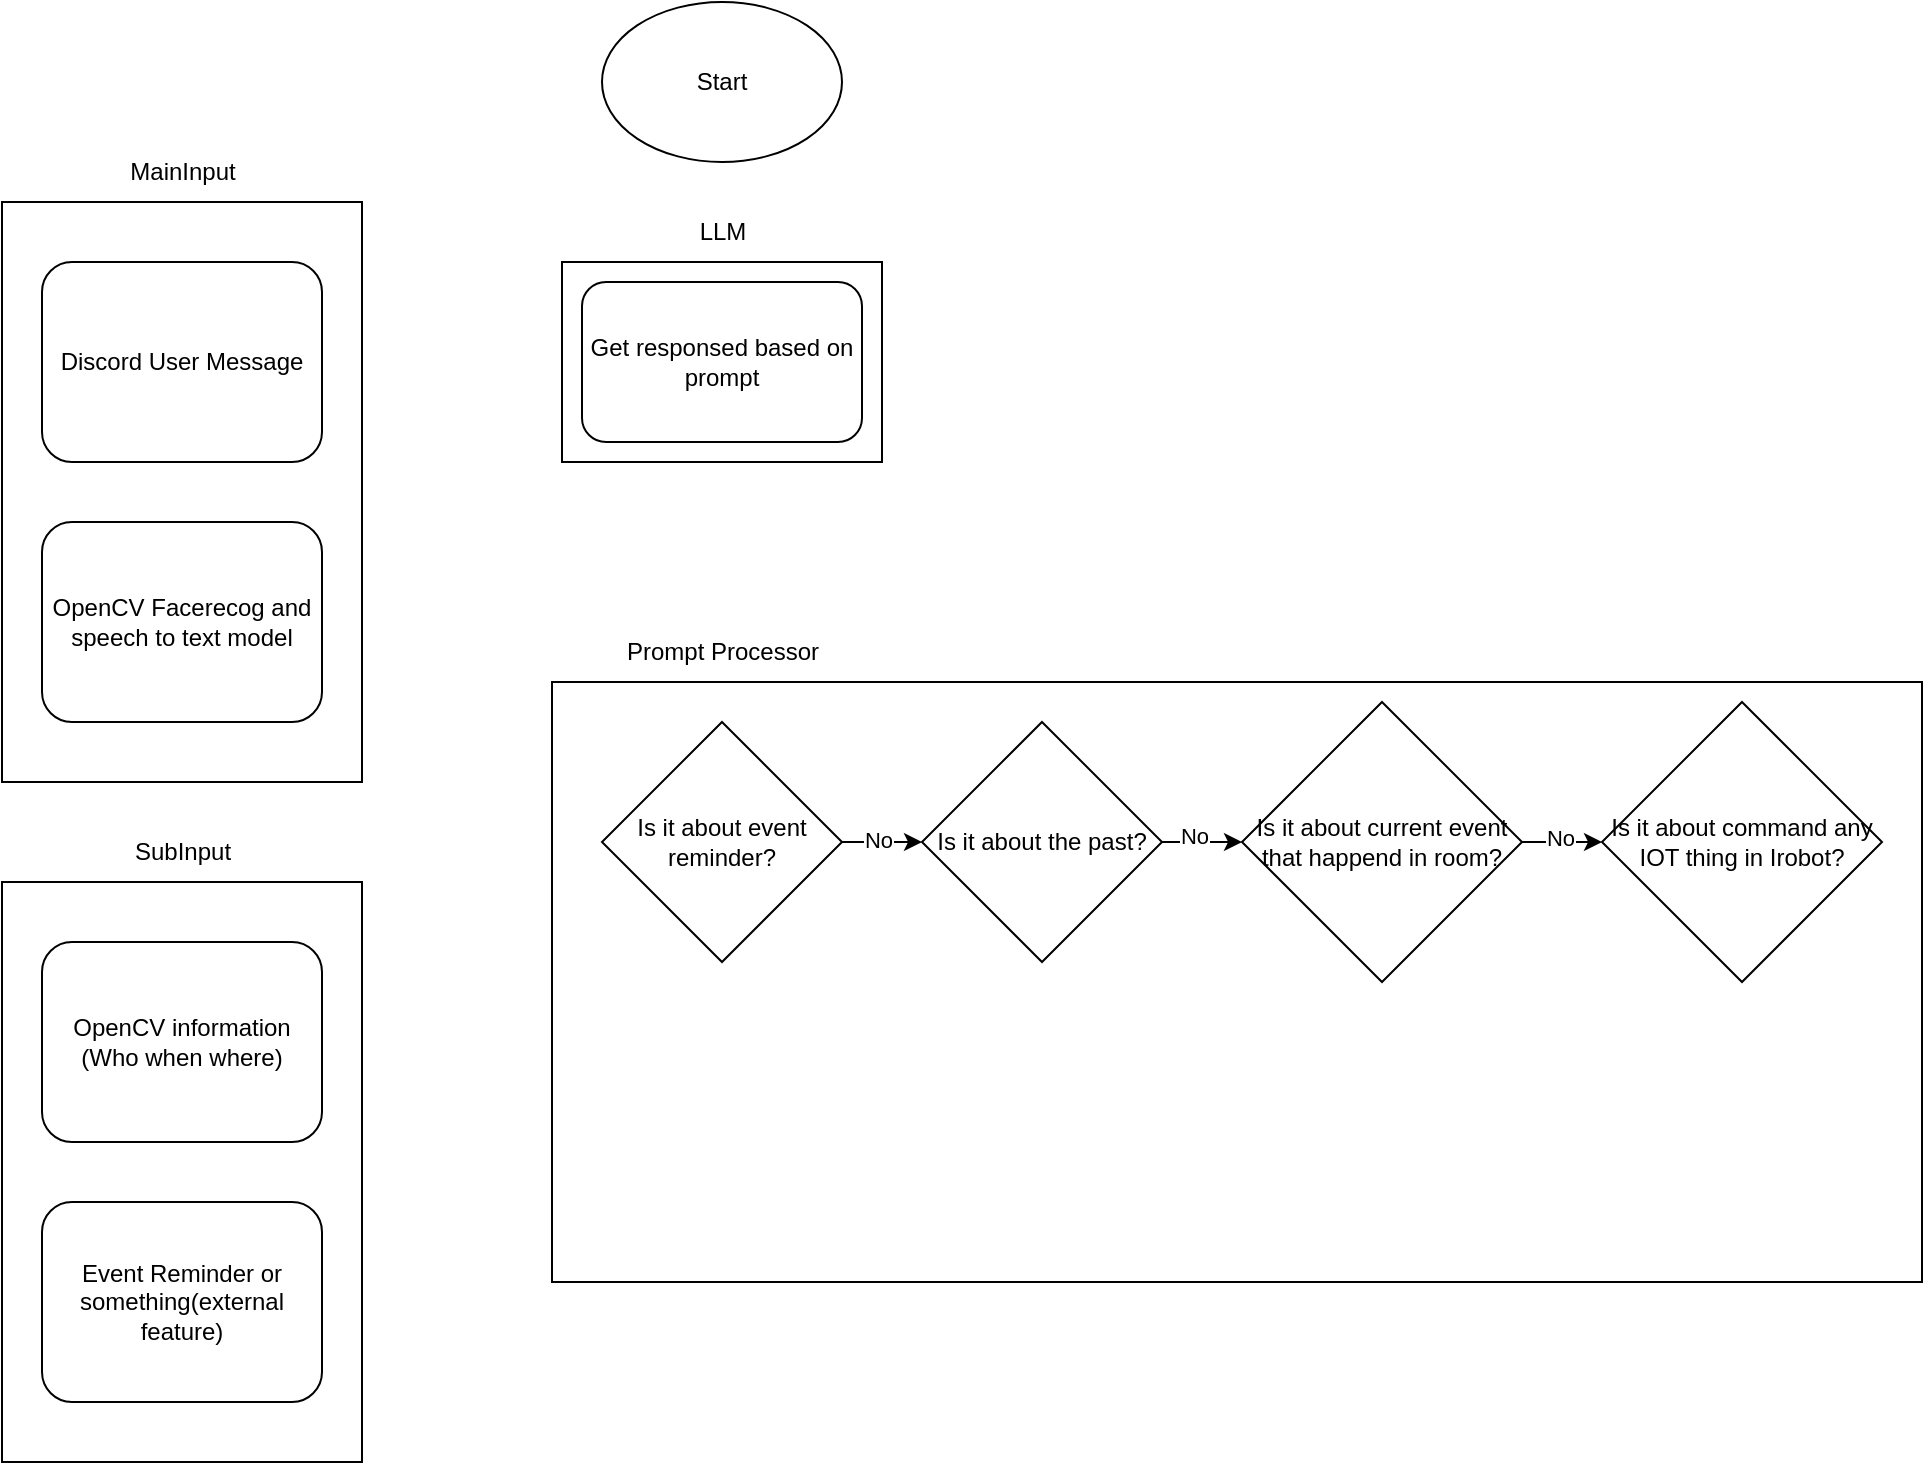 <mxfile version="21.6.8" type="github">
  <diagram name="Page-1" id="GwgGnx4j7lu23LvewV51">
    <mxGraphModel dx="1050" dy="1679" grid="1" gridSize="10" guides="1" tooltips="1" connect="1" arrows="1" fold="1" page="1" pageScale="1" pageWidth="850" pageHeight="1100" math="0" shadow="0">
      <root>
        <mxCell id="0" />
        <mxCell id="1" parent="0" />
        <mxCell id="qoHN5rkRYO1P3XWgeGAL-2" value="Start" style="ellipse;whiteSpace=wrap;html=1;" vertex="1" parent="1">
          <mxGeometry x="360" y="-410" width="120" height="80" as="geometry" />
        </mxCell>
        <mxCell id="qoHN5rkRYO1P3XWgeGAL-8" value="" style="group" vertex="1" connectable="0" parent="1">
          <mxGeometry x="60" y="-340" width="180" height="320" as="geometry" />
        </mxCell>
        <mxCell id="qoHN5rkRYO1P3XWgeGAL-6" value="" style="rounded=0;whiteSpace=wrap;html=1;" vertex="1" parent="qoHN5rkRYO1P3XWgeGAL-8">
          <mxGeometry y="30" width="180" height="290" as="geometry" />
        </mxCell>
        <mxCell id="qoHN5rkRYO1P3XWgeGAL-4" value="Discord User Message" style="rounded=1;whiteSpace=wrap;html=1;" vertex="1" parent="qoHN5rkRYO1P3XWgeGAL-8">
          <mxGeometry x="20" y="60" width="140" height="100" as="geometry" />
        </mxCell>
        <mxCell id="qoHN5rkRYO1P3XWgeGAL-5" value="OpenCV Facerecog and speech to text model" style="rounded=1;whiteSpace=wrap;html=1;" vertex="1" parent="qoHN5rkRYO1P3XWgeGAL-8">
          <mxGeometry x="20" y="190" width="140" height="100" as="geometry" />
        </mxCell>
        <mxCell id="qoHN5rkRYO1P3XWgeGAL-7" value="MainInput" style="text;html=1;align=center;verticalAlign=middle;resizable=0;points=[];autosize=1;strokeColor=none;fillColor=none;" vertex="1" parent="qoHN5rkRYO1P3XWgeGAL-8">
          <mxGeometry x="50" width="80" height="30" as="geometry" />
        </mxCell>
        <mxCell id="qoHN5rkRYO1P3XWgeGAL-9" value="" style="group" vertex="1" connectable="0" parent="1">
          <mxGeometry x="60" width="180" height="320" as="geometry" />
        </mxCell>
        <mxCell id="qoHN5rkRYO1P3XWgeGAL-10" value="" style="rounded=0;whiteSpace=wrap;html=1;" vertex="1" parent="qoHN5rkRYO1P3XWgeGAL-9">
          <mxGeometry y="30" width="180" height="290" as="geometry" />
        </mxCell>
        <mxCell id="qoHN5rkRYO1P3XWgeGAL-11" value="OpenCV information&lt;br&gt;(Who when where)" style="rounded=1;whiteSpace=wrap;html=1;" vertex="1" parent="qoHN5rkRYO1P3XWgeGAL-9">
          <mxGeometry x="20" y="60" width="140" height="100" as="geometry" />
        </mxCell>
        <mxCell id="qoHN5rkRYO1P3XWgeGAL-12" value="Event Reminder or something(external feature)" style="rounded=1;whiteSpace=wrap;html=1;" vertex="1" parent="qoHN5rkRYO1P3XWgeGAL-9">
          <mxGeometry x="20" y="190" width="140" height="100" as="geometry" />
        </mxCell>
        <mxCell id="qoHN5rkRYO1P3XWgeGAL-13" value="SubInput" style="text;html=1;align=center;verticalAlign=middle;resizable=0;points=[];autosize=1;strokeColor=none;fillColor=none;" vertex="1" parent="qoHN5rkRYO1P3XWgeGAL-9">
          <mxGeometry x="55" width="70" height="30" as="geometry" />
        </mxCell>
        <mxCell id="qoHN5rkRYO1P3XWgeGAL-20" value="" style="group" vertex="1" connectable="0" parent="1">
          <mxGeometry x="340" y="-310" width="160" height="130" as="geometry" />
        </mxCell>
        <mxCell id="qoHN5rkRYO1P3XWgeGAL-19" value="" style="group" vertex="1" connectable="0" parent="qoHN5rkRYO1P3XWgeGAL-20">
          <mxGeometry width="160" height="130" as="geometry" />
        </mxCell>
        <mxCell id="qoHN5rkRYO1P3XWgeGAL-16" value="LLM" style="text;html=1;align=center;verticalAlign=middle;resizable=0;points=[];autosize=1;strokeColor=none;fillColor=none;" vertex="1" parent="qoHN5rkRYO1P3XWgeGAL-19">
          <mxGeometry x="55" width="50" height="30" as="geometry" />
        </mxCell>
        <mxCell id="qoHN5rkRYO1P3XWgeGAL-18" value="" style="rounded=0;whiteSpace=wrap;html=1;" vertex="1" parent="qoHN5rkRYO1P3XWgeGAL-19">
          <mxGeometry y="30" width="160" height="100" as="geometry" />
        </mxCell>
        <mxCell id="qoHN5rkRYO1P3XWgeGAL-14" value="Get responsed based on prompt" style="rounded=1;whiteSpace=wrap;html=1;" vertex="1" parent="qoHN5rkRYO1P3XWgeGAL-20">
          <mxGeometry x="10" y="40" width="140" height="80" as="geometry" />
        </mxCell>
        <mxCell id="qoHN5rkRYO1P3XWgeGAL-21" value="" style="rounded=0;whiteSpace=wrap;html=1;" vertex="1" parent="1">
          <mxGeometry x="335" y="-70" width="685" height="300" as="geometry" />
        </mxCell>
        <mxCell id="qoHN5rkRYO1P3XWgeGAL-23" value="Prompt Processor" style="text;html=1;align=center;verticalAlign=middle;resizable=0;points=[];autosize=1;strokeColor=none;fillColor=none;" vertex="1" parent="1">
          <mxGeometry x="360" y="-100" width="120" height="30" as="geometry" />
        </mxCell>
        <mxCell id="qoHN5rkRYO1P3XWgeGAL-32" style="edgeStyle=orthogonalEdgeStyle;rounded=0;orthogonalLoop=1;jettySize=auto;html=1;entryX=0;entryY=0.5;entryDx=0;entryDy=0;" edge="1" parent="1" source="qoHN5rkRYO1P3XWgeGAL-27" target="qoHN5rkRYO1P3XWgeGAL-28">
          <mxGeometry relative="1" as="geometry" />
        </mxCell>
        <mxCell id="qoHN5rkRYO1P3XWgeGAL-35" value="No" style="edgeLabel;html=1;align=center;verticalAlign=middle;resizable=0;points=[];" vertex="1" connectable="0" parent="qoHN5rkRYO1P3XWgeGAL-32">
          <mxGeometry x="-0.12" y="1" relative="1" as="geometry">
            <mxPoint as="offset" />
          </mxGeometry>
        </mxCell>
        <mxCell id="qoHN5rkRYO1P3XWgeGAL-27" value="Is it about event reminder?" style="rhombus;whiteSpace=wrap;html=1;" vertex="1" parent="1">
          <mxGeometry x="360" y="-50" width="120" height="120" as="geometry" />
        </mxCell>
        <mxCell id="qoHN5rkRYO1P3XWgeGAL-33" style="edgeStyle=orthogonalEdgeStyle;rounded=0;orthogonalLoop=1;jettySize=auto;html=1;exitX=1;exitY=0.5;exitDx=0;exitDy=0;entryX=0;entryY=0.5;entryDx=0;entryDy=0;" edge="1" parent="1" source="qoHN5rkRYO1P3XWgeGAL-28" target="qoHN5rkRYO1P3XWgeGAL-29">
          <mxGeometry relative="1" as="geometry" />
        </mxCell>
        <mxCell id="qoHN5rkRYO1P3XWgeGAL-36" value="No" style="edgeLabel;html=1;align=center;verticalAlign=middle;resizable=0;points=[];" vertex="1" connectable="0" parent="qoHN5rkRYO1P3XWgeGAL-33">
          <mxGeometry x="-0.22" y="3" relative="1" as="geometry">
            <mxPoint as="offset" />
          </mxGeometry>
        </mxCell>
        <mxCell id="qoHN5rkRYO1P3XWgeGAL-28" value="Is it about the past?" style="rhombus;whiteSpace=wrap;html=1;" vertex="1" parent="1">
          <mxGeometry x="520" y="-50" width="120" height="120" as="geometry" />
        </mxCell>
        <mxCell id="qoHN5rkRYO1P3XWgeGAL-34" style="edgeStyle=orthogonalEdgeStyle;rounded=0;orthogonalLoop=1;jettySize=auto;html=1;exitX=1;exitY=0.5;exitDx=0;exitDy=0;entryX=0;entryY=0.5;entryDx=0;entryDy=0;" edge="1" parent="1" source="qoHN5rkRYO1P3XWgeGAL-29" target="qoHN5rkRYO1P3XWgeGAL-30">
          <mxGeometry relative="1" as="geometry" />
        </mxCell>
        <mxCell id="qoHN5rkRYO1P3XWgeGAL-37" value="No" style="edgeLabel;html=1;align=center;verticalAlign=middle;resizable=0;points=[];" vertex="1" connectable="0" parent="qoHN5rkRYO1P3XWgeGAL-34">
          <mxGeometry x="-0.07" y="2" relative="1" as="geometry">
            <mxPoint as="offset" />
          </mxGeometry>
        </mxCell>
        <mxCell id="qoHN5rkRYO1P3XWgeGAL-29" value="Is it about current event that happend in room?" style="rhombus;whiteSpace=wrap;html=1;" vertex="1" parent="1">
          <mxGeometry x="680" y="-60" width="140" height="140" as="geometry" />
        </mxCell>
        <mxCell id="qoHN5rkRYO1P3XWgeGAL-30" value="Is it about command any IOT thing in Irobot?" style="rhombus;whiteSpace=wrap;html=1;" vertex="1" parent="1">
          <mxGeometry x="860" y="-60" width="140" height="140" as="geometry" />
        </mxCell>
      </root>
    </mxGraphModel>
  </diagram>
</mxfile>
